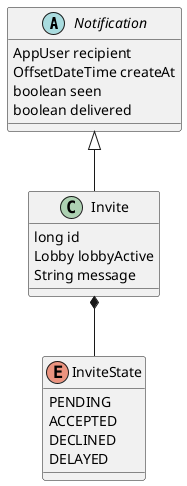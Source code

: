 @startuml notifications

skinparam linetype ortho

abstract class Notification {
    AppUser recipient
    OffsetDateTime createAt
    boolean seen
    boolean delivered
}

enum InviteState {
    PENDING
    ACCEPTED
    DECLINED
    DELAYED
}

class Invite {
    long id
    Lobby lobbyActive
    String message
}

Invite -up-|> Notification

Invite *-- InviteState


@enduml